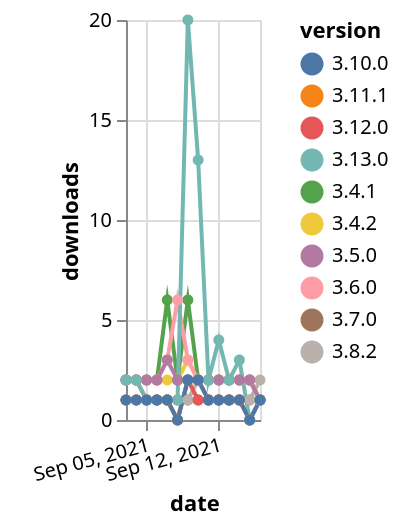 {"$schema": "https://vega.github.io/schema/vega-lite/v5.json", "description": "A simple bar chart with embedded data.", "data": {"values": [{"date": "2021-09-03", "total": 845, "delta": 1, "version": "3.7.0"}, {"date": "2021-09-04", "total": 846, "delta": 1, "version": "3.7.0"}, {"date": "2021-09-05", "total": 847, "delta": 1, "version": "3.7.0"}, {"date": "2021-09-06", "total": 848, "delta": 1, "version": "3.7.0"}, {"date": "2021-09-07", "total": 849, "delta": 1, "version": "3.7.0"}, {"date": "2021-09-08", "total": 850, "delta": 1, "version": "3.7.0"}, {"date": "2021-09-09", "total": 851, "delta": 1, "version": "3.7.0"}, {"date": "2021-09-10", "total": 852, "delta": 1, "version": "3.7.0"}, {"date": "2021-09-11", "total": 853, "delta": 1, "version": "3.7.0"}, {"date": "2021-09-12", "total": 854, "delta": 1, "version": "3.7.0"}, {"date": "2021-09-13", "total": 855, "delta": 1, "version": "3.7.0"}, {"date": "2021-09-14", "total": 856, "delta": 1, "version": "3.7.0"}, {"date": "2021-09-15", "total": 857, "delta": 1, "version": "3.7.0"}, {"date": "2021-09-16", "total": 858, "delta": 1, "version": "3.7.0"}, {"date": "2021-09-03", "total": 567, "delta": 1, "version": "3.8.2"}, {"date": "2021-09-04", "total": 568, "delta": 1, "version": "3.8.2"}, {"date": "2021-09-05", "total": 569, "delta": 1, "version": "3.8.2"}, {"date": "2021-09-06", "total": 570, "delta": 1, "version": "3.8.2"}, {"date": "2021-09-07", "total": 571, "delta": 1, "version": "3.8.2"}, {"date": "2021-09-08", "total": 572, "delta": 1, "version": "3.8.2"}, {"date": "2021-09-09", "total": 573, "delta": 1, "version": "3.8.2"}, {"date": "2021-09-10", "total": 575, "delta": 2, "version": "3.8.2"}, {"date": "2021-09-11", "total": 576, "delta": 1, "version": "3.8.2"}, {"date": "2021-09-12", "total": 577, "delta": 1, "version": "3.8.2"}, {"date": "2021-09-13", "total": 578, "delta": 1, "version": "3.8.2"}, {"date": "2021-09-14", "total": 579, "delta": 1, "version": "3.8.2"}, {"date": "2021-09-15", "total": 580, "delta": 1, "version": "3.8.2"}, {"date": "2021-09-16", "total": 582, "delta": 2, "version": "3.8.2"}, {"date": "2021-09-03", "total": 996, "delta": 2, "version": "3.12.0"}, {"date": "2021-09-04", "total": 998, "delta": 2, "version": "3.12.0"}, {"date": "2021-09-05", "total": 999, "delta": 1, "version": "3.12.0"}, {"date": "2021-09-06", "total": 1000, "delta": 1, "version": "3.12.0"}, {"date": "2021-09-07", "total": 1001, "delta": 1, "version": "3.12.0"}, {"date": "2021-09-08", "total": 1001, "delta": 0, "version": "3.12.0"}, {"date": "2021-09-09", "total": 1003, "delta": 2, "version": "3.12.0"}, {"date": "2021-09-10", "total": 1004, "delta": 1, "version": "3.12.0"}, {"date": "2021-09-11", "total": 1005, "delta": 1, "version": "3.12.0"}, {"date": "2021-09-12", "total": 1006, "delta": 1, "version": "3.12.0"}, {"date": "2021-09-13", "total": 1007, "delta": 1, "version": "3.12.0"}, {"date": "2021-09-14", "total": 1008, "delta": 1, "version": "3.12.0"}, {"date": "2021-09-15", "total": 1008, "delta": 0, "version": "3.12.0"}, {"date": "2021-09-16", "total": 1009, "delta": 1, "version": "3.12.0"}, {"date": "2021-09-03", "total": 1969, "delta": 2, "version": "3.4.2"}, {"date": "2021-09-04", "total": 1971, "delta": 2, "version": "3.4.2"}, {"date": "2021-09-05", "total": 1973, "delta": 2, "version": "3.4.2"}, {"date": "2021-09-06", "total": 1975, "delta": 2, "version": "3.4.2"}, {"date": "2021-09-07", "total": 1977, "delta": 2, "version": "3.4.2"}, {"date": "2021-09-08", "total": 1979, "delta": 2, "version": "3.4.2"}, {"date": "2021-09-09", "total": 1982, "delta": 3, "version": "3.4.2"}, {"date": "2021-09-10", "total": 1984, "delta": 2, "version": "3.4.2"}, {"date": "2021-09-11", "total": 1986, "delta": 2, "version": "3.4.2"}, {"date": "2021-09-12", "total": 1988, "delta": 2, "version": "3.4.2"}, {"date": "2021-09-13", "total": 1990, "delta": 2, "version": "3.4.2"}, {"date": "2021-09-14", "total": 1992, "delta": 2, "version": "3.4.2"}, {"date": "2021-09-15", "total": 1994, "delta": 2, "version": "3.4.2"}, {"date": "2021-09-16", "total": 1995, "delta": 1, "version": "3.4.2"}, {"date": "2021-09-03", "total": 201, "delta": 1, "version": "3.11.1"}, {"date": "2021-09-04", "total": 202, "delta": 1, "version": "3.11.1"}, {"date": "2021-09-05", "total": 203, "delta": 1, "version": "3.11.1"}, {"date": "2021-09-06", "total": 204, "delta": 1, "version": "3.11.1"}, {"date": "2021-09-07", "total": 205, "delta": 1, "version": "3.11.1"}, {"date": "2021-09-08", "total": 205, "delta": 0, "version": "3.11.1"}, {"date": "2021-09-09", "total": 207, "delta": 2, "version": "3.11.1"}, {"date": "2021-09-10", "total": 209, "delta": 2, "version": "3.11.1"}, {"date": "2021-09-11", "total": 210, "delta": 1, "version": "3.11.1"}, {"date": "2021-09-12", "total": 211, "delta": 1, "version": "3.11.1"}, {"date": "2021-09-13", "total": 212, "delta": 1, "version": "3.11.1"}, {"date": "2021-09-14", "total": 213, "delta": 1, "version": "3.11.1"}, {"date": "2021-09-15", "total": 213, "delta": 0, "version": "3.11.1"}, {"date": "2021-09-16", "total": 214, "delta": 1, "version": "3.11.1"}, {"date": "2021-09-03", "total": 4157, "delta": 2, "version": "3.4.1"}, {"date": "2021-09-04", "total": 4159, "delta": 2, "version": "3.4.1"}, {"date": "2021-09-05", "total": 4161, "delta": 2, "version": "3.4.1"}, {"date": "2021-09-06", "total": 4163, "delta": 2, "version": "3.4.1"}, {"date": "2021-09-07", "total": 4169, "delta": 6, "version": "3.4.1"}, {"date": "2021-09-08", "total": 4171, "delta": 2, "version": "3.4.1"}, {"date": "2021-09-09", "total": 4177, "delta": 6, "version": "3.4.1"}, {"date": "2021-09-10", "total": 4179, "delta": 2, "version": "3.4.1"}, {"date": "2021-09-11", "total": 4181, "delta": 2, "version": "3.4.1"}, {"date": "2021-09-12", "total": 4183, "delta": 2, "version": "3.4.1"}, {"date": "2021-09-13", "total": 4185, "delta": 2, "version": "3.4.1"}, {"date": "2021-09-14", "total": 4187, "delta": 2, "version": "3.4.1"}, {"date": "2021-09-15", "total": 4189, "delta": 2, "version": "3.4.1"}, {"date": "2021-09-16", "total": 4190, "delta": 1, "version": "3.4.1"}, {"date": "2021-09-03", "total": 2516, "delta": 2, "version": "3.6.0"}, {"date": "2021-09-04", "total": 2518, "delta": 2, "version": "3.6.0"}, {"date": "2021-09-05", "total": 2520, "delta": 2, "version": "3.6.0"}, {"date": "2021-09-06", "total": 2522, "delta": 2, "version": "3.6.0"}, {"date": "2021-09-07", "total": 2525, "delta": 3, "version": "3.6.0"}, {"date": "2021-09-08", "total": 2531, "delta": 6, "version": "3.6.0"}, {"date": "2021-09-09", "total": 2534, "delta": 3, "version": "3.6.0"}, {"date": "2021-09-10", "total": 2536, "delta": 2, "version": "3.6.0"}, {"date": "2021-09-11", "total": 2538, "delta": 2, "version": "3.6.0"}, {"date": "2021-09-12", "total": 2540, "delta": 2, "version": "3.6.0"}, {"date": "2021-09-13", "total": 2542, "delta": 2, "version": "3.6.0"}, {"date": "2021-09-14", "total": 2544, "delta": 2, "version": "3.6.0"}, {"date": "2021-09-15", "total": 2546, "delta": 2, "version": "3.6.0"}, {"date": "2021-09-16", "total": 2547, "delta": 1, "version": "3.6.0"}, {"date": "2021-09-03", "total": 3035, "delta": 2, "version": "3.5.0"}, {"date": "2021-09-04", "total": 3037, "delta": 2, "version": "3.5.0"}, {"date": "2021-09-05", "total": 3039, "delta": 2, "version": "3.5.0"}, {"date": "2021-09-06", "total": 3041, "delta": 2, "version": "3.5.0"}, {"date": "2021-09-07", "total": 3044, "delta": 3, "version": "3.5.0"}, {"date": "2021-09-08", "total": 3046, "delta": 2, "version": "3.5.0"}, {"date": "2021-09-09", "total": 3048, "delta": 2, "version": "3.5.0"}, {"date": "2021-09-10", "total": 3050, "delta": 2, "version": "3.5.0"}, {"date": "2021-09-11", "total": 3052, "delta": 2, "version": "3.5.0"}, {"date": "2021-09-12", "total": 3054, "delta": 2, "version": "3.5.0"}, {"date": "2021-09-13", "total": 3056, "delta": 2, "version": "3.5.0"}, {"date": "2021-09-14", "total": 3058, "delta": 2, "version": "3.5.0"}, {"date": "2021-09-15", "total": 3060, "delta": 2, "version": "3.5.0"}, {"date": "2021-09-16", "total": 3061, "delta": 1, "version": "3.5.0"}, {"date": "2021-09-03", "total": 214, "delta": 2, "version": "3.13.0"}, {"date": "2021-09-04", "total": 216, "delta": 2, "version": "3.13.0"}, {"date": "2021-09-05", "total": 217, "delta": 1, "version": "3.13.0"}, {"date": "2021-09-06", "total": 218, "delta": 1, "version": "3.13.0"}, {"date": "2021-09-07", "total": 219, "delta": 1, "version": "3.13.0"}, {"date": "2021-09-08", "total": 220, "delta": 1, "version": "3.13.0"}, {"date": "2021-09-09", "total": 240, "delta": 20, "version": "3.13.0"}, {"date": "2021-09-10", "total": 253, "delta": 13, "version": "3.13.0"}, {"date": "2021-09-11", "total": 255, "delta": 2, "version": "3.13.0"}, {"date": "2021-09-12", "total": 259, "delta": 4, "version": "3.13.0"}, {"date": "2021-09-13", "total": 261, "delta": 2, "version": "3.13.0"}, {"date": "2021-09-14", "total": 264, "delta": 3, "version": "3.13.0"}, {"date": "2021-09-15", "total": 264, "delta": 0, "version": "3.13.0"}, {"date": "2021-09-16", "total": 265, "delta": 1, "version": "3.13.0"}, {"date": "2021-09-03", "total": 243, "delta": 1, "version": "3.10.0"}, {"date": "2021-09-04", "total": 244, "delta": 1, "version": "3.10.0"}, {"date": "2021-09-05", "total": 245, "delta": 1, "version": "3.10.0"}, {"date": "2021-09-06", "total": 246, "delta": 1, "version": "3.10.0"}, {"date": "2021-09-07", "total": 247, "delta": 1, "version": "3.10.0"}, {"date": "2021-09-08", "total": 247, "delta": 0, "version": "3.10.0"}, {"date": "2021-09-09", "total": 249, "delta": 2, "version": "3.10.0"}, {"date": "2021-09-10", "total": 251, "delta": 2, "version": "3.10.0"}, {"date": "2021-09-11", "total": 252, "delta": 1, "version": "3.10.0"}, {"date": "2021-09-12", "total": 253, "delta": 1, "version": "3.10.0"}, {"date": "2021-09-13", "total": 254, "delta": 1, "version": "3.10.0"}, {"date": "2021-09-14", "total": 255, "delta": 1, "version": "3.10.0"}, {"date": "2021-09-15", "total": 255, "delta": 0, "version": "3.10.0"}, {"date": "2021-09-16", "total": 256, "delta": 1, "version": "3.10.0"}]}, "width": "container", "mark": {"type": "line", "point": {"filled": true}}, "encoding": {"x": {"field": "date", "type": "temporal", "timeUnit": "yearmonthdate", "title": "date", "axis": {"labelAngle": -15}}, "y": {"field": "delta", "type": "quantitative", "title": "downloads"}, "color": {"field": "version", "type": "nominal"}, "tooltip": {"field": "delta"}}}